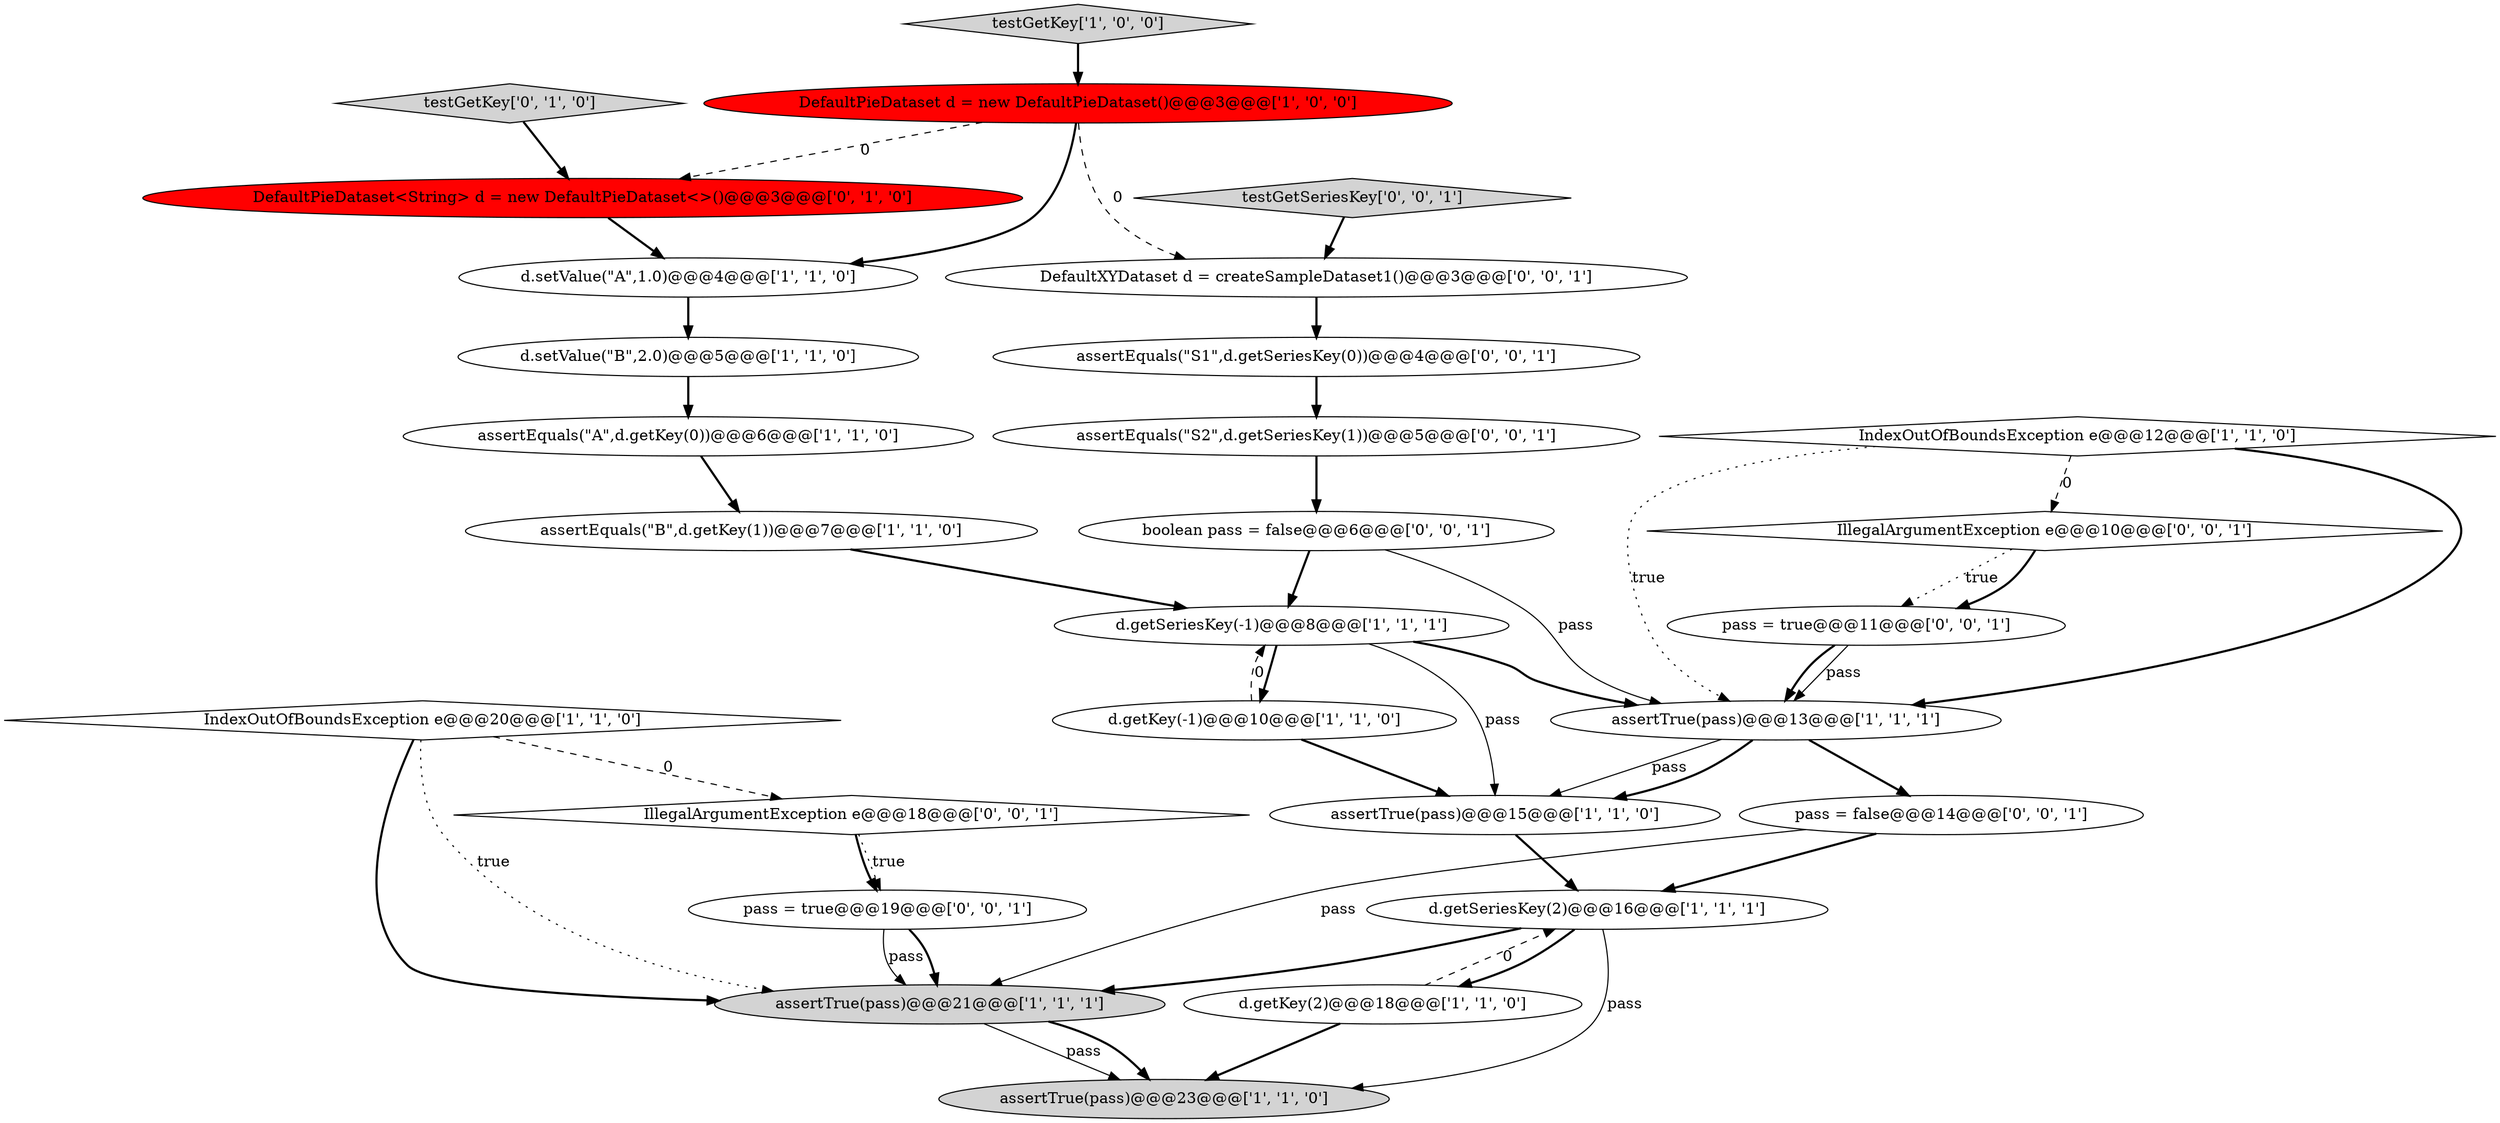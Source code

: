 digraph {
1 [style = filled, label = "d.setValue(\"B\",2.0)@@@5@@@['1', '1', '0']", fillcolor = white, shape = ellipse image = "AAA0AAABBB1BBB"];
3 [style = filled, label = "IndexOutOfBoundsException e@@@12@@@['1', '1', '0']", fillcolor = white, shape = diamond image = "AAA0AAABBB1BBB"];
20 [style = filled, label = "testGetSeriesKey['0', '0', '1']", fillcolor = lightgray, shape = diamond image = "AAA0AAABBB3BBB"];
22 [style = filled, label = "DefaultXYDataset d = createSampleDataset1()@@@3@@@['0', '0', '1']", fillcolor = white, shape = ellipse image = "AAA0AAABBB3BBB"];
15 [style = filled, label = "assertEquals(\"B\",d.getKey(1))@@@7@@@['1', '1', '0']", fillcolor = white, shape = ellipse image = "AAA0AAABBB1BBB"];
27 [style = filled, label = "pass = true@@@19@@@['0', '0', '1']", fillcolor = white, shape = ellipse image = "AAA0AAABBB3BBB"];
24 [style = filled, label = "pass = false@@@14@@@['0', '0', '1']", fillcolor = white, shape = ellipse image = "AAA0AAABBB3BBB"];
5 [style = filled, label = "assertTrue(pass)@@@21@@@['1', '1', '1']", fillcolor = lightgray, shape = ellipse image = "AAA0AAABBB1BBB"];
4 [style = filled, label = "d.getKey(-1)@@@10@@@['1', '1', '0']", fillcolor = white, shape = ellipse image = "AAA0AAABBB1BBB"];
2 [style = filled, label = "d.getSeriesKey(-1)@@@8@@@['1', '1', '1']", fillcolor = white, shape = ellipse image = "AAA0AAABBB1BBB"];
21 [style = filled, label = "IllegalArgumentException e@@@18@@@['0', '0', '1']", fillcolor = white, shape = diamond image = "AAA0AAABBB3BBB"];
18 [style = filled, label = "assertEquals(\"S1\",d.getSeriesKey(0))@@@4@@@['0', '0', '1']", fillcolor = white, shape = ellipse image = "AAA0AAABBB3BBB"];
12 [style = filled, label = "testGetKey['1', '0', '0']", fillcolor = lightgray, shape = diamond image = "AAA0AAABBB1BBB"];
8 [style = filled, label = "d.getKey(2)@@@18@@@['1', '1', '0']", fillcolor = white, shape = ellipse image = "AAA0AAABBB1BBB"];
7 [style = filled, label = "assertTrue(pass)@@@15@@@['1', '1', '0']", fillcolor = white, shape = ellipse image = "AAA0AAABBB1BBB"];
14 [style = filled, label = "assertTrue(pass)@@@13@@@['1', '1', '1']", fillcolor = white, shape = ellipse image = "AAA0AAABBB1BBB"];
10 [style = filled, label = "assertEquals(\"A\",d.getKey(0))@@@6@@@['1', '1', '0']", fillcolor = white, shape = ellipse image = "AAA0AAABBB1BBB"];
13 [style = filled, label = "d.getSeriesKey(2)@@@16@@@['1', '1', '1']", fillcolor = white, shape = ellipse image = "AAA0AAABBB1BBB"];
0 [style = filled, label = "d.setValue(\"A\",1.0)@@@4@@@['1', '1', '0']", fillcolor = white, shape = ellipse image = "AAA0AAABBB1BBB"];
11 [style = filled, label = "DefaultPieDataset d = new DefaultPieDataset()@@@3@@@['1', '0', '0']", fillcolor = red, shape = ellipse image = "AAA1AAABBB1BBB"];
9 [style = filled, label = "assertTrue(pass)@@@23@@@['1', '1', '0']", fillcolor = lightgray, shape = ellipse image = "AAA0AAABBB1BBB"];
6 [style = filled, label = "IndexOutOfBoundsException e@@@20@@@['1', '1', '0']", fillcolor = white, shape = diamond image = "AAA0AAABBB1BBB"];
23 [style = filled, label = "assertEquals(\"S2\",d.getSeriesKey(1))@@@5@@@['0', '0', '1']", fillcolor = white, shape = ellipse image = "AAA0AAABBB3BBB"];
25 [style = filled, label = "pass = true@@@11@@@['0', '0', '1']", fillcolor = white, shape = ellipse image = "AAA0AAABBB3BBB"];
26 [style = filled, label = "IllegalArgumentException e@@@10@@@['0', '0', '1']", fillcolor = white, shape = diamond image = "AAA0AAABBB3BBB"];
17 [style = filled, label = "testGetKey['0', '1', '0']", fillcolor = lightgray, shape = diamond image = "AAA0AAABBB2BBB"];
16 [style = filled, label = "DefaultPieDataset<String> d = new DefaultPieDataset<>()@@@3@@@['0', '1', '0']", fillcolor = red, shape = ellipse image = "AAA1AAABBB2BBB"];
19 [style = filled, label = "boolean pass = false@@@6@@@['0', '0', '1']", fillcolor = white, shape = ellipse image = "AAA0AAABBB3BBB"];
7->13 [style = bold, label=""];
5->9 [style = solid, label="pass"];
2->7 [style = solid, label="pass"];
14->24 [style = bold, label=""];
6->21 [style = dashed, label="0"];
15->2 [style = bold, label=""];
16->0 [style = bold, label=""];
14->7 [style = solid, label="pass"];
10->15 [style = bold, label=""];
18->23 [style = bold, label=""];
5->9 [style = bold, label=""];
24->5 [style = solid, label="pass"];
3->26 [style = dashed, label="0"];
21->27 [style = bold, label=""];
11->16 [style = dashed, label="0"];
26->25 [style = dotted, label="true"];
26->25 [style = bold, label=""];
3->14 [style = bold, label=""];
25->14 [style = solid, label="pass"];
12->11 [style = bold, label=""];
11->22 [style = dashed, label="0"];
21->27 [style = dotted, label="true"];
19->2 [style = bold, label=""];
25->14 [style = bold, label=""];
2->4 [style = bold, label=""];
4->7 [style = bold, label=""];
3->14 [style = dotted, label="true"];
14->7 [style = bold, label=""];
20->22 [style = bold, label=""];
8->13 [style = dashed, label="0"];
13->9 [style = solid, label="pass"];
6->5 [style = bold, label=""];
11->0 [style = bold, label=""];
22->18 [style = bold, label=""];
27->5 [style = solid, label="pass"];
0->1 [style = bold, label=""];
19->14 [style = solid, label="pass"];
23->19 [style = bold, label=""];
4->2 [style = dashed, label="0"];
2->14 [style = bold, label=""];
8->9 [style = bold, label=""];
13->5 [style = bold, label=""];
27->5 [style = bold, label=""];
13->8 [style = bold, label=""];
1->10 [style = bold, label=""];
17->16 [style = bold, label=""];
6->5 [style = dotted, label="true"];
24->13 [style = bold, label=""];
}
